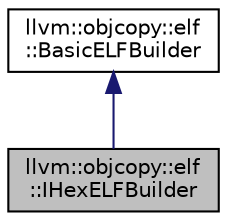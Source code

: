 digraph "llvm::objcopy::elf::IHexELFBuilder"
{
 // LATEX_PDF_SIZE
  bgcolor="transparent";
  edge [fontname="Helvetica",fontsize="10",labelfontname="Helvetica",labelfontsize="10"];
  node [fontname="Helvetica",fontsize="10",shape=record];
  Node1 [label="llvm::objcopy::elf\l::IHexELFBuilder",height=0.2,width=0.4,color="black", fillcolor="grey75", style="filled", fontcolor="black",tooltip=" "];
  Node2 -> Node1 [dir="back",color="midnightblue",fontsize="10",style="solid",fontname="Helvetica"];
  Node2 [label="llvm::objcopy::elf\l::BasicELFBuilder",height=0.2,width=0.4,color="black",URL="$classllvm_1_1objcopy_1_1elf_1_1BasicELFBuilder.html",tooltip=" "];
}
